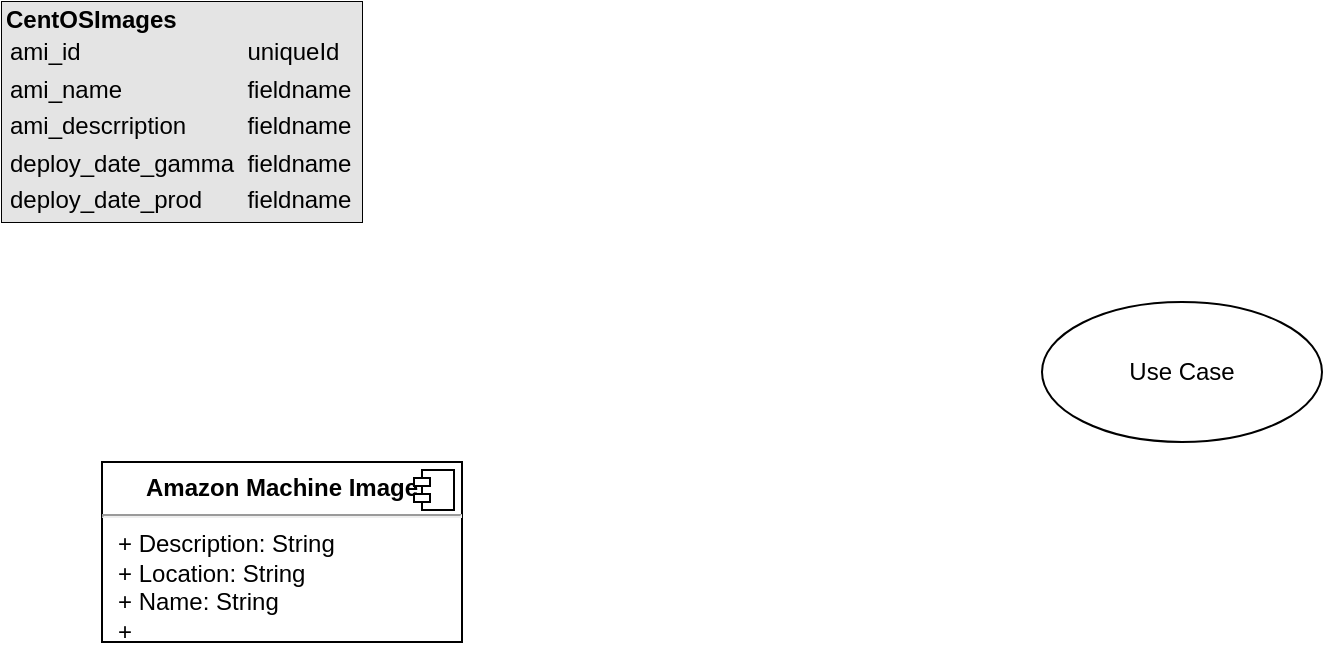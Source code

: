 <mxfile version="13.6.9" type="device"><diagram id="bJskclE0dKkwJ5ivaQkv" name="Page-1"><mxGraphModel dx="1422" dy="873" grid="1" gridSize="10" guides="1" tooltips="1" connect="1" arrows="1" fold="1" page="1" pageScale="1" pageWidth="1100" pageHeight="850" math="0" shadow="0"><root><mxCell id="0"/><mxCell id="1" parent="0"/><mxCell id="ggcRPbC3cNFJWHxMkqMk-2" value="&lt;div style=&quot;box-sizing: border-box ; width: 100% ; background: #e4e4e4 ; padding: 2px&quot;&gt;&lt;b&gt;CentOSImages&lt;/b&gt;&lt;table cellpadding=&quot;2&quot; cellspacing=&quot;0&quot; style=&quot;font-size: 1em ; width: 100%&quot;&gt;&lt;tbody&gt;&lt;tr&gt;&lt;td&gt;ami_id&lt;/td&gt;&lt;td&gt;uniqueId&lt;/td&gt;&lt;/tr&gt;&lt;tr&gt;&lt;td&gt;ami_name&lt;br&gt;&lt;/td&gt;&lt;td&gt;fieldname&lt;/td&gt;&lt;/tr&gt;&lt;tr&gt;&lt;td&gt;ami_descrription&lt;/td&gt;&lt;td&gt;fieldname&lt;/td&gt;&lt;/tr&gt;&lt;tr&gt;&lt;td&gt;deploy_date_gamma&lt;/td&gt;&lt;td&gt;fieldname&lt;/td&gt;&lt;/tr&gt;&lt;tr&gt;&lt;td&gt;deploy_date_prod&lt;/td&gt;&lt;td&gt;fieldname&lt;/td&gt;&lt;/tr&gt;&lt;/tbody&gt;&lt;/table&gt;&lt;/div&gt;" style="verticalAlign=top;align=left;overflow=fill;html=1;" vertex="1" parent="1"><mxGeometry x="130" y="260" width="180" height="110" as="geometry"/></mxCell><mxCell id="ggcRPbC3cNFJWHxMkqMk-3" style="edgeStyle=orthogonalEdgeStyle;rounded=0;orthogonalLoop=1;jettySize=auto;html=1;exitX=0.5;exitY=1;exitDx=0;exitDy=0;" edge="1" parent="1" source="ggcRPbC3cNFJWHxMkqMk-2" target="ggcRPbC3cNFJWHxMkqMk-2"><mxGeometry relative="1" as="geometry"/></mxCell><mxCell id="ggcRPbC3cNFJWHxMkqMk-4" value="&lt;p style=&quot;margin: 0px ; margin-top: 6px ; text-align: center&quot;&gt;&lt;b&gt;Amazon Machine Image&lt;/b&gt;&lt;/p&gt;&lt;hr&gt;&lt;p style=&quot;margin: 0px ; margin-left: 8px&quot;&gt;+ Description: String&lt;br&gt;+ Location: String&lt;/p&gt;&lt;p style=&quot;margin: 0px ; margin-left: 8px&quot;&gt;+ Name: String&lt;/p&gt;&lt;p style=&quot;margin: 0px ; margin-left: 8px&quot;&gt;+&amp;nbsp;&lt;/p&gt;" style="align=left;overflow=fill;html=1;dropTarget=0;" vertex="1" parent="1"><mxGeometry x="180" y="490" width="180" height="90" as="geometry"/></mxCell><mxCell id="ggcRPbC3cNFJWHxMkqMk-5" value="" style="shape=component;jettyWidth=8;jettyHeight=4;" vertex="1" parent="ggcRPbC3cNFJWHxMkqMk-4"><mxGeometry x="1" width="20" height="20" relative="1" as="geometry"><mxPoint x="-24" y="4" as="offset"/></mxGeometry></mxCell><mxCell id="ggcRPbC3cNFJWHxMkqMk-6" value="Use Case" style="ellipse;whiteSpace=wrap;html=1;" vertex="1" parent="1"><mxGeometry x="650" y="410" width="140" height="70" as="geometry"/></mxCell></root></mxGraphModel></diagram></mxfile>